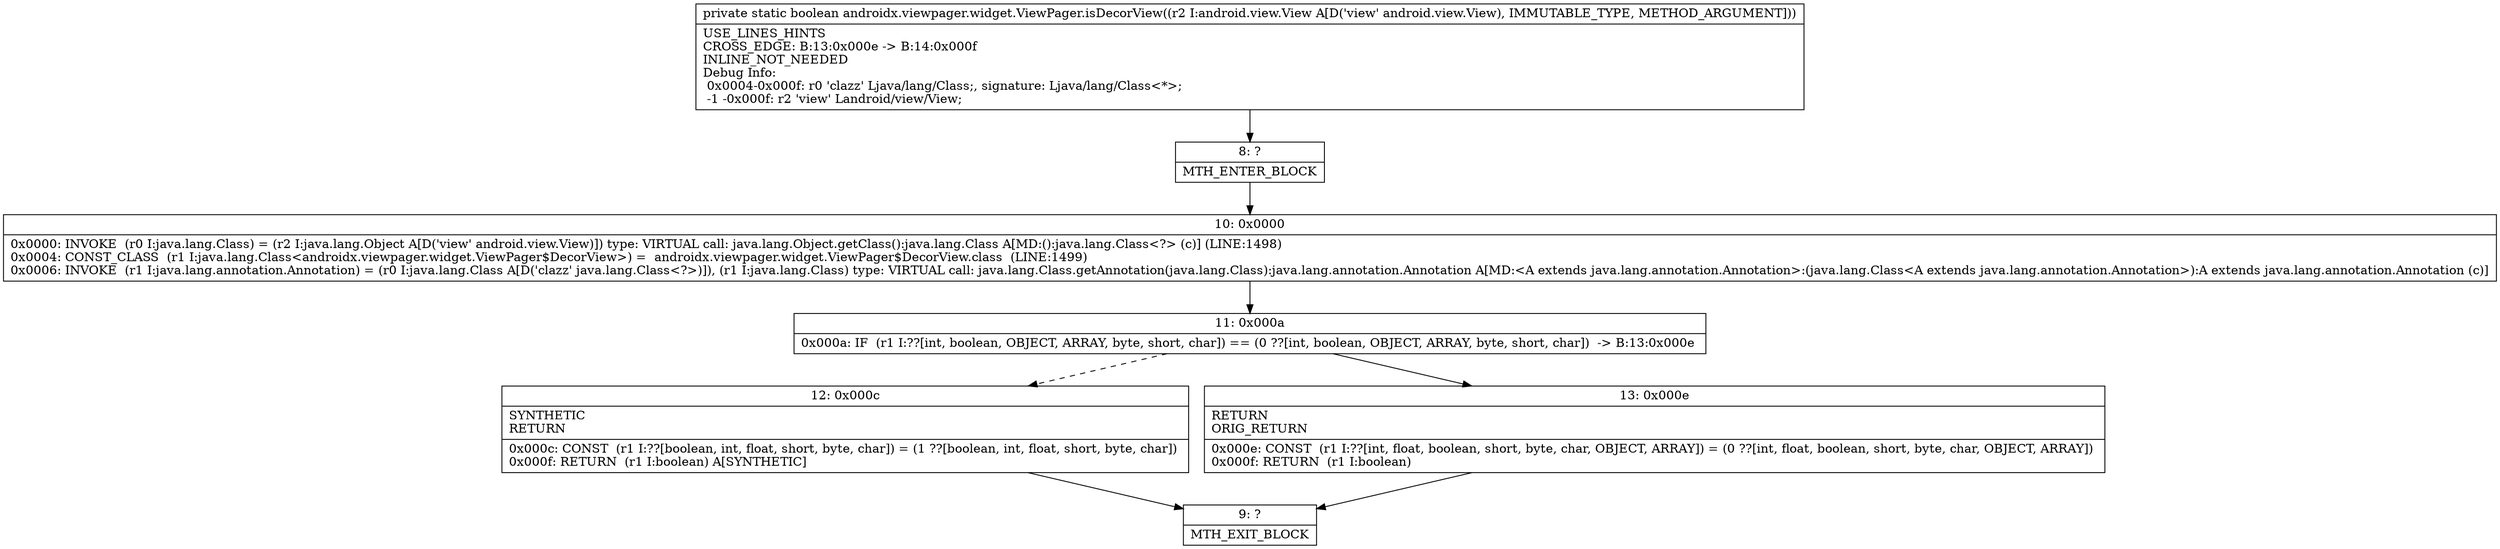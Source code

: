 digraph "CFG forandroidx.viewpager.widget.ViewPager.isDecorView(Landroid\/view\/View;)Z" {
Node_8 [shape=record,label="{8\:\ ?|MTH_ENTER_BLOCK\l}"];
Node_10 [shape=record,label="{10\:\ 0x0000|0x0000: INVOKE  (r0 I:java.lang.Class) = (r2 I:java.lang.Object A[D('view' android.view.View)]) type: VIRTUAL call: java.lang.Object.getClass():java.lang.Class A[MD:():java.lang.Class\<?\> (c)] (LINE:1498)\l0x0004: CONST_CLASS  (r1 I:java.lang.Class\<androidx.viewpager.widget.ViewPager$DecorView\>) =  androidx.viewpager.widget.ViewPager$DecorView.class  (LINE:1499)\l0x0006: INVOKE  (r1 I:java.lang.annotation.Annotation) = (r0 I:java.lang.Class A[D('clazz' java.lang.Class\<?\>)]), (r1 I:java.lang.Class) type: VIRTUAL call: java.lang.Class.getAnnotation(java.lang.Class):java.lang.annotation.Annotation A[MD:\<A extends java.lang.annotation.Annotation\>:(java.lang.Class\<A extends java.lang.annotation.Annotation\>):A extends java.lang.annotation.Annotation (c)]\l}"];
Node_11 [shape=record,label="{11\:\ 0x000a|0x000a: IF  (r1 I:??[int, boolean, OBJECT, ARRAY, byte, short, char]) == (0 ??[int, boolean, OBJECT, ARRAY, byte, short, char])  \-\> B:13:0x000e \l}"];
Node_12 [shape=record,label="{12\:\ 0x000c|SYNTHETIC\lRETURN\l|0x000c: CONST  (r1 I:??[boolean, int, float, short, byte, char]) = (1 ??[boolean, int, float, short, byte, char]) \l0x000f: RETURN  (r1 I:boolean) A[SYNTHETIC]\l}"];
Node_9 [shape=record,label="{9\:\ ?|MTH_EXIT_BLOCK\l}"];
Node_13 [shape=record,label="{13\:\ 0x000e|RETURN\lORIG_RETURN\l|0x000e: CONST  (r1 I:??[int, float, boolean, short, byte, char, OBJECT, ARRAY]) = (0 ??[int, float, boolean, short, byte, char, OBJECT, ARRAY]) \l0x000f: RETURN  (r1 I:boolean) \l}"];
MethodNode[shape=record,label="{private static boolean androidx.viewpager.widget.ViewPager.isDecorView((r2 I:android.view.View A[D('view' android.view.View), IMMUTABLE_TYPE, METHOD_ARGUMENT]))  | USE_LINES_HINTS\lCROSS_EDGE: B:13:0x000e \-\> B:14:0x000f\lINLINE_NOT_NEEDED\lDebug Info:\l  0x0004\-0x000f: r0 'clazz' Ljava\/lang\/Class;, signature: Ljava\/lang\/Class\<*\>;\l  \-1 \-0x000f: r2 'view' Landroid\/view\/View;\l}"];
MethodNode -> Node_8;Node_8 -> Node_10;
Node_10 -> Node_11;
Node_11 -> Node_12[style=dashed];
Node_11 -> Node_13;
Node_12 -> Node_9;
Node_13 -> Node_9;
}

